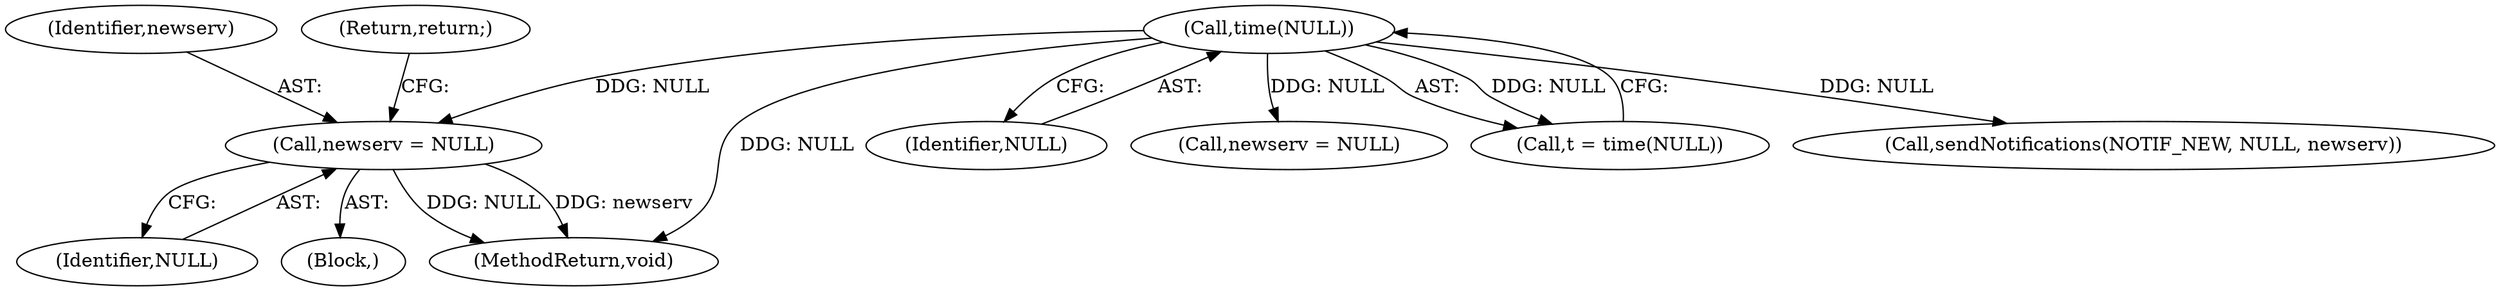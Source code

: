 digraph "0_miniupnp_b238cade9a173c6f751a34acf8ccff838a62aa47@pointer" {
"1001038" [label="(Call,newserv = NULL)"];
"1000187" [label="(Call,time(NULL))"];
"1000188" [label="(Identifier,NULL)"];
"1001130" [label="(Call,newserv = NULL)"];
"1001040" [label="(Identifier,NULL)"];
"1001002" [label="(Block,)"];
"1001038" [label="(Call,newserv = NULL)"];
"1001144" [label="(MethodReturn,void)"];
"1000185" [label="(Call,t = time(NULL))"];
"1001039" [label="(Identifier,newserv)"];
"1000187" [label="(Call,time(NULL))"];
"1001047" [label="(Call,sendNotifications(NOTIF_NEW, NULL, newserv))"];
"1001041" [label="(Return,return;)"];
"1001038" -> "1001002"  [label="AST: "];
"1001038" -> "1001040"  [label="CFG: "];
"1001039" -> "1001038"  [label="AST: "];
"1001040" -> "1001038"  [label="AST: "];
"1001041" -> "1001038"  [label="CFG: "];
"1001038" -> "1001144"  [label="DDG: NULL"];
"1001038" -> "1001144"  [label="DDG: newserv"];
"1000187" -> "1001038"  [label="DDG: NULL"];
"1000187" -> "1000185"  [label="AST: "];
"1000187" -> "1000188"  [label="CFG: "];
"1000188" -> "1000187"  [label="AST: "];
"1000185" -> "1000187"  [label="CFG: "];
"1000187" -> "1001144"  [label="DDG: NULL"];
"1000187" -> "1000185"  [label="DDG: NULL"];
"1000187" -> "1001047"  [label="DDG: NULL"];
"1000187" -> "1001130"  [label="DDG: NULL"];
}
